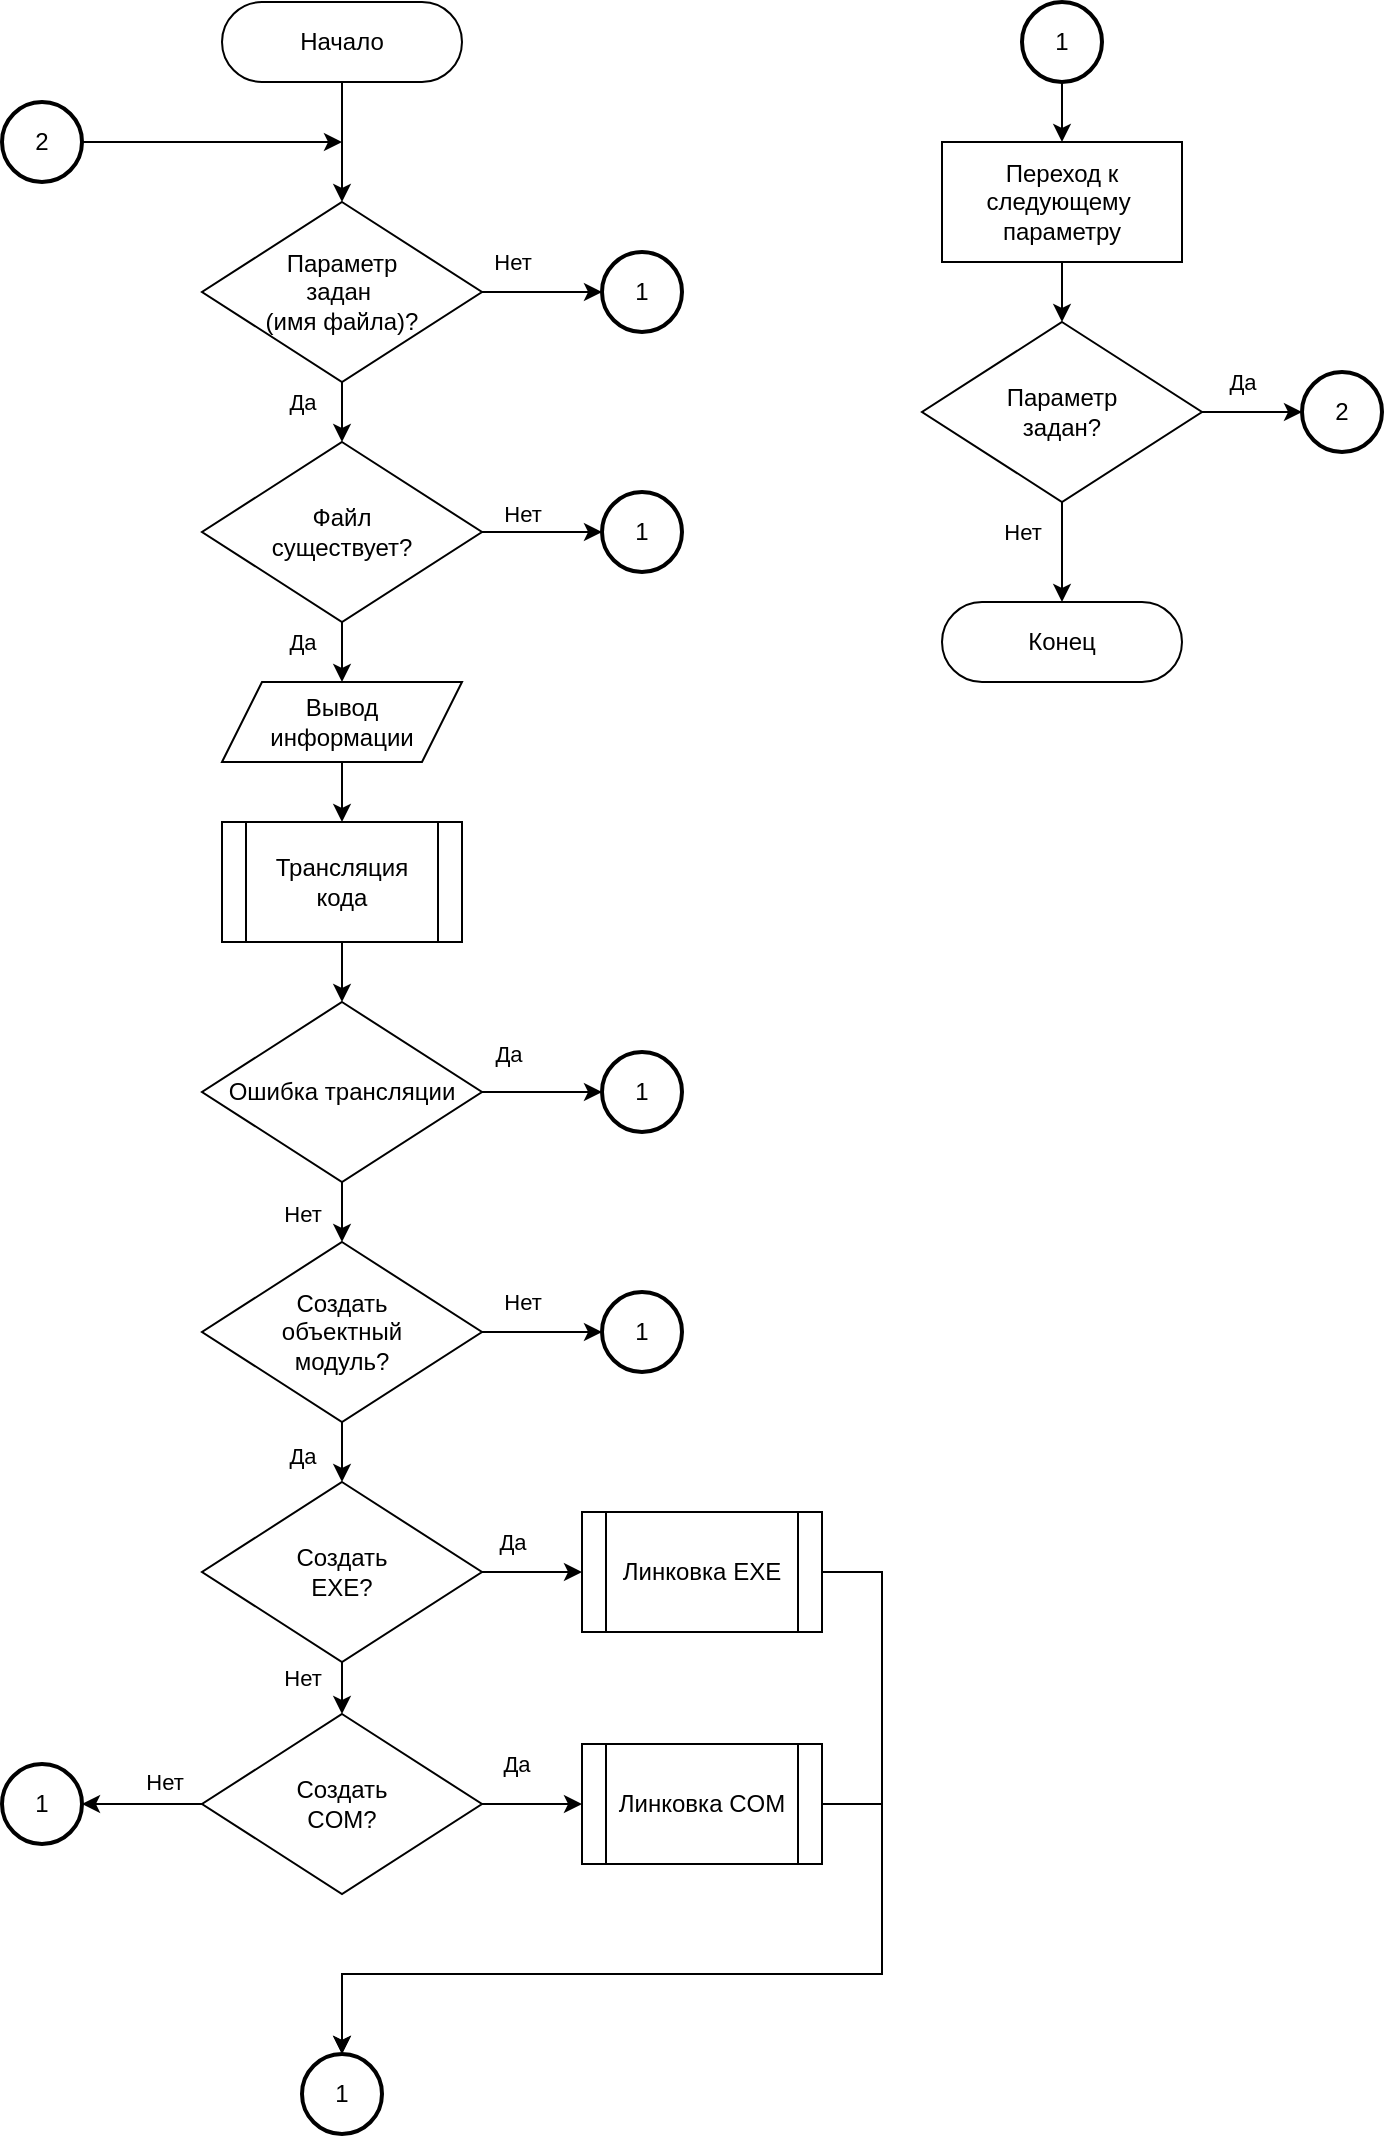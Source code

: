 <mxfile version="22.1.2" type="device" pages="2">
  <diagram id="8rJtg9jcF6wntet2b0xd" name="TASM">
    <mxGraphModel dx="1050" dy="1485" grid="1" gridSize="10" guides="1" tooltips="1" connect="1" arrows="1" fold="1" page="1" pageScale="1" pageWidth="827" pageHeight="1169" math="0" shadow="0">
      <root>
        <mxCell id="0" />
        <mxCell id="1" parent="0" />
        <mxCell id="Qp4Tob3cgkkWXG5QGDIz-7" style="edgeStyle=orthogonalEdgeStyle;rounded=0;orthogonalLoop=1;jettySize=auto;html=1;" edge="1" parent="1" source="W7Fnmj1mOM5q5K4sPCQR-1" target="W7Fnmj1mOM5q5K4sPCQR-2">
          <mxGeometry relative="1" as="geometry" />
        </mxCell>
        <mxCell id="W7Fnmj1mOM5q5K4sPCQR-1" value="Начало" style="rounded=1;whiteSpace=wrap;html=1;arcSize=50;strokeWidth=1;" parent="1" vertex="1">
          <mxGeometry x="160" y="40" width="120" height="40" as="geometry" />
        </mxCell>
        <mxCell id="Qp4Tob3cgkkWXG5QGDIz-8" style="edgeStyle=orthogonalEdgeStyle;rounded=0;orthogonalLoop=1;jettySize=auto;html=1;" edge="1" parent="1" source="W7Fnmj1mOM5q5K4sPCQR-2" target="W7Fnmj1mOM5q5K4sPCQR-3">
          <mxGeometry relative="1" as="geometry" />
        </mxCell>
        <mxCell id="Qp4Tob3cgkkWXG5QGDIz-39" value="Да" style="edgeLabel;html=1;align=center;verticalAlign=middle;resizable=0;points=[];" vertex="1" connectable="0" parent="Qp4Tob3cgkkWXG5QGDIz-8">
          <mxGeometry x="-0.68" y="1" relative="1" as="geometry">
            <mxPoint x="-21" y="2" as="offset" />
          </mxGeometry>
        </mxCell>
        <mxCell id="W7Fnmj1mOM5q5K4sPCQR-2" value="Параметр&lt;br&gt;задан&amp;nbsp;&lt;br&gt;(имя файла)?" style="strokeWidth=1;html=1;shape=mxgraph.flowchart.decision;whiteSpace=wrap;" parent="1" vertex="1">
          <mxGeometry x="150" y="140" width="140" height="90" as="geometry" />
        </mxCell>
        <mxCell id="Qp4Tob3cgkkWXG5QGDIz-9" style="edgeStyle=orthogonalEdgeStyle;rounded=0;orthogonalLoop=1;jettySize=auto;html=1;" edge="1" parent="1" source="W7Fnmj1mOM5q5K4sPCQR-3" target="W7Fnmj1mOM5q5K4sPCQR-4">
          <mxGeometry relative="1" as="geometry" />
        </mxCell>
        <mxCell id="Qp4Tob3cgkkWXG5QGDIz-40" value="Да" style="edgeLabel;html=1;align=center;verticalAlign=middle;resizable=0;points=[];" vertex="1" connectable="0" parent="Qp4Tob3cgkkWXG5QGDIz-9">
          <mxGeometry x="0.36" y="-1" relative="1" as="geometry">
            <mxPoint x="-19" y="-4" as="offset" />
          </mxGeometry>
        </mxCell>
        <mxCell id="W7Fnmj1mOM5q5K4sPCQR-3" value="Файл &lt;br&gt;существует?" style="strokeWidth=1;html=1;shape=mxgraph.flowchart.decision;whiteSpace=wrap;" parent="1" vertex="1">
          <mxGeometry x="150" y="260" width="140" height="90" as="geometry" />
        </mxCell>
        <mxCell id="Qp4Tob3cgkkWXG5QGDIz-10" style="edgeStyle=orthogonalEdgeStyle;rounded=0;orthogonalLoop=1;jettySize=auto;html=1;" edge="1" parent="1" source="W7Fnmj1mOM5q5K4sPCQR-4" target="W7Fnmj1mOM5q5K4sPCQR-6">
          <mxGeometry relative="1" as="geometry" />
        </mxCell>
        <mxCell id="W7Fnmj1mOM5q5K4sPCQR-4" value="Вывод&lt;br&gt;информации" style="shape=parallelogram;perimeter=parallelogramPerimeter;whiteSpace=wrap;html=1;fixedSize=1;" parent="1" vertex="1">
          <mxGeometry x="160" y="380" width="120" height="40" as="geometry" />
        </mxCell>
        <mxCell id="Qp4Tob3cgkkWXG5QGDIz-11" style="edgeStyle=orthogonalEdgeStyle;rounded=0;orthogonalLoop=1;jettySize=auto;html=1;" edge="1" parent="1" source="W7Fnmj1mOM5q5K4sPCQR-6" target="W7Fnmj1mOM5q5K4sPCQR-7">
          <mxGeometry relative="1" as="geometry" />
        </mxCell>
        <mxCell id="W7Fnmj1mOM5q5K4sPCQR-6" value="Трансляция кода" style="shape=process;whiteSpace=wrap;html=1;backgroundOutline=1;" parent="1" vertex="1">
          <mxGeometry x="160" y="450" width="120" height="60" as="geometry" />
        </mxCell>
        <mxCell id="Qp4Tob3cgkkWXG5QGDIz-12" style="edgeStyle=orthogonalEdgeStyle;rounded=0;orthogonalLoop=1;jettySize=auto;html=1;" edge="1" parent="1" source="W7Fnmj1mOM5q5K4sPCQR-7" target="W7Fnmj1mOM5q5K4sPCQR-8">
          <mxGeometry relative="1" as="geometry" />
        </mxCell>
        <mxCell id="Qp4Tob3cgkkWXG5QGDIz-41" value="Нет" style="edgeLabel;html=1;align=center;verticalAlign=middle;resizable=0;points=[];" vertex="1" connectable="0" parent="Qp4Tob3cgkkWXG5QGDIz-12">
          <mxGeometry x="0.418" y="-1" relative="1" as="geometry">
            <mxPoint x="-19" as="offset" />
          </mxGeometry>
        </mxCell>
        <mxCell id="W7Fnmj1mOM5q5K4sPCQR-7" value="Ошибка трансляции" style="strokeWidth=1;html=1;shape=mxgraph.flowchart.decision;whiteSpace=wrap;" parent="1" vertex="1">
          <mxGeometry x="150" y="540" width="140" height="90" as="geometry" />
        </mxCell>
        <mxCell id="Qp4Tob3cgkkWXG5QGDIz-13" style="edgeStyle=orthogonalEdgeStyle;rounded=0;orthogonalLoop=1;jettySize=auto;html=1;" edge="1" parent="1" source="W7Fnmj1mOM5q5K4sPCQR-8" target="Qp4Tob3cgkkWXG5QGDIz-1">
          <mxGeometry relative="1" as="geometry" />
        </mxCell>
        <mxCell id="Qp4Tob3cgkkWXG5QGDIz-42" value="Да" style="edgeLabel;html=1;align=center;verticalAlign=middle;resizable=0;points=[];" vertex="1" connectable="0" parent="Qp4Tob3cgkkWXG5QGDIz-13">
          <mxGeometry x="-0.422" y="-1" relative="1" as="geometry">
            <mxPoint x="-19" y="2" as="offset" />
          </mxGeometry>
        </mxCell>
        <mxCell id="W7Fnmj1mOM5q5K4sPCQR-8" value="Создать &lt;br&gt;объектный&lt;br&gt;модуль?" style="strokeWidth=1;html=1;shape=mxgraph.flowchart.decision;whiteSpace=wrap;" parent="1" vertex="1">
          <mxGeometry x="150" y="660" width="140" height="90" as="geometry" />
        </mxCell>
        <mxCell id="Qp4Tob3cgkkWXG5QGDIz-5" style="edgeStyle=orthogonalEdgeStyle;rounded=0;orthogonalLoop=1;jettySize=auto;html=1;" edge="1" parent="1" source="Qp4Tob3cgkkWXG5QGDIz-1" target="Qp4Tob3cgkkWXG5QGDIz-3">
          <mxGeometry relative="1" as="geometry" />
        </mxCell>
        <mxCell id="Qp4Tob3cgkkWXG5QGDIz-44" value="Да" style="edgeLabel;html=1;align=center;verticalAlign=middle;resizable=0;points=[];" vertex="1" connectable="0" parent="Qp4Tob3cgkkWXG5QGDIz-5">
          <mxGeometry x="-0.408" y="1" relative="1" as="geometry">
            <mxPoint y="-14" as="offset" />
          </mxGeometry>
        </mxCell>
        <mxCell id="Qp4Tob3cgkkWXG5QGDIz-14" style="edgeStyle=orthogonalEdgeStyle;rounded=0;orthogonalLoop=1;jettySize=auto;html=1;" edge="1" parent="1" source="Qp4Tob3cgkkWXG5QGDIz-1" target="Qp4Tob3cgkkWXG5QGDIz-2">
          <mxGeometry relative="1" as="geometry" />
        </mxCell>
        <mxCell id="Qp4Tob3cgkkWXG5QGDIz-46" value="Нет" style="edgeLabel;html=1;align=center;verticalAlign=middle;resizable=0;points=[];" vertex="1" connectable="0" parent="Qp4Tob3cgkkWXG5QGDIz-14">
          <mxGeometry x="0.333" y="-1" relative="1" as="geometry">
            <mxPoint x="-19" as="offset" />
          </mxGeometry>
        </mxCell>
        <mxCell id="Qp4Tob3cgkkWXG5QGDIz-1" value="Создать &lt;br&gt;EXE?" style="strokeWidth=1;html=1;shape=mxgraph.flowchart.decision;whiteSpace=wrap;" vertex="1" parent="1">
          <mxGeometry x="150" y="780" width="140" height="90" as="geometry" />
        </mxCell>
        <mxCell id="Qp4Tob3cgkkWXG5QGDIz-6" style="edgeStyle=orthogonalEdgeStyle;rounded=0;orthogonalLoop=1;jettySize=auto;html=1;" edge="1" parent="1" source="Qp4Tob3cgkkWXG5QGDIz-2" target="Qp4Tob3cgkkWXG5QGDIz-4">
          <mxGeometry relative="1" as="geometry" />
        </mxCell>
        <mxCell id="Qp4Tob3cgkkWXG5QGDIz-45" value="Да" style="edgeLabel;html=1;align=center;verticalAlign=middle;resizable=0;points=[];" vertex="1" connectable="0" parent="Qp4Tob3cgkkWXG5QGDIz-6">
          <mxGeometry x="-0.328" y="2" relative="1" as="geometry">
            <mxPoint y="-18" as="offset" />
          </mxGeometry>
        </mxCell>
        <mxCell id="Qp4Tob3cgkkWXG5QGDIz-34" style="edgeStyle=orthogonalEdgeStyle;rounded=0;orthogonalLoop=1;jettySize=auto;html=1;" edge="1" parent="1" source="Qp4Tob3cgkkWXG5QGDIz-2" target="Qp4Tob3cgkkWXG5QGDIz-33">
          <mxGeometry relative="1" as="geometry" />
        </mxCell>
        <mxCell id="Qp4Tob3cgkkWXG5QGDIz-47" value="Нет" style="edgeLabel;html=1;align=center;verticalAlign=middle;resizable=0;points=[];" vertex="1" connectable="0" parent="Qp4Tob3cgkkWXG5QGDIz-34">
          <mxGeometry x="-0.36" y="-1" relative="1" as="geometry">
            <mxPoint y="-10" as="offset" />
          </mxGeometry>
        </mxCell>
        <mxCell id="Qp4Tob3cgkkWXG5QGDIz-2" value="Создать &lt;br&gt;COM?" style="strokeWidth=1;html=1;shape=mxgraph.flowchart.decision;whiteSpace=wrap;" vertex="1" parent="1">
          <mxGeometry x="150" y="896" width="140" height="90" as="geometry" />
        </mxCell>
        <mxCell id="Qp4Tob3cgkkWXG5QGDIz-3" value="Линковка EXE" style="shape=process;whiteSpace=wrap;html=1;backgroundOutline=1;" vertex="1" parent="1">
          <mxGeometry x="340" y="795" width="120" height="60" as="geometry" />
        </mxCell>
        <mxCell id="Qp4Tob3cgkkWXG5QGDIz-17" style="edgeStyle=orthogonalEdgeStyle;rounded=0;orthogonalLoop=1;jettySize=auto;html=1;exitX=1;exitY=0.5;exitDx=0;exitDy=0;" edge="1" parent="1" source="Qp4Tob3cgkkWXG5QGDIz-4" target="Qp4Tob3cgkkWXG5QGDIz-15">
          <mxGeometry relative="1" as="geometry">
            <Array as="points">
              <mxPoint x="490" y="941" />
              <mxPoint x="490" y="1026" />
              <mxPoint x="220" y="1026" />
            </Array>
          </mxGeometry>
        </mxCell>
        <mxCell id="Qp4Tob3cgkkWXG5QGDIz-4" value="Линковка COM" style="shape=process;whiteSpace=wrap;html=1;backgroundOutline=1;" vertex="1" parent="1">
          <mxGeometry x="340" y="911" width="120" height="60" as="geometry" />
        </mxCell>
        <mxCell id="Qp4Tob3cgkkWXG5QGDIz-15" value="1" style="strokeWidth=2;html=1;shape=mxgraph.flowchart.start_2;whiteSpace=wrap;" vertex="1" parent="1">
          <mxGeometry x="200" y="1066" width="40" height="40" as="geometry" />
        </mxCell>
        <mxCell id="Qp4Tob3cgkkWXG5QGDIz-16" style="edgeStyle=orthogonalEdgeStyle;rounded=0;orthogonalLoop=1;jettySize=auto;html=1;entryX=0.5;entryY=0;entryDx=0;entryDy=0;entryPerimeter=0;exitX=1;exitY=0.5;exitDx=0;exitDy=0;" edge="1" parent="1" source="Qp4Tob3cgkkWXG5QGDIz-3" target="Qp4Tob3cgkkWXG5QGDIz-15">
          <mxGeometry relative="1" as="geometry">
            <Array as="points">
              <mxPoint x="490" y="825" />
              <mxPoint x="490" y="1026" />
              <mxPoint x="220" y="1026" />
            </Array>
          </mxGeometry>
        </mxCell>
        <mxCell id="Qp4Tob3cgkkWXG5QGDIz-22" style="edgeStyle=orthogonalEdgeStyle;rounded=0;orthogonalLoop=1;jettySize=auto;html=1;" edge="1" parent="1" source="Qp4Tob3cgkkWXG5QGDIz-18" target="Qp4Tob3cgkkWXG5QGDIz-19">
          <mxGeometry relative="1" as="geometry" />
        </mxCell>
        <mxCell id="Qp4Tob3cgkkWXG5QGDIz-18" value="1" style="strokeWidth=2;html=1;shape=mxgraph.flowchart.start_2;whiteSpace=wrap;" vertex="1" parent="1">
          <mxGeometry x="560" y="40" width="40" height="40" as="geometry" />
        </mxCell>
        <mxCell id="Qp4Tob3cgkkWXG5QGDIz-23" style="edgeStyle=orthogonalEdgeStyle;rounded=0;orthogonalLoop=1;jettySize=auto;html=1;" edge="1" parent="1" source="Qp4Tob3cgkkWXG5QGDIz-19" target="Qp4Tob3cgkkWXG5QGDIz-20">
          <mxGeometry relative="1" as="geometry" />
        </mxCell>
        <mxCell id="Qp4Tob3cgkkWXG5QGDIz-19" value="Переход к следующему&amp;nbsp;&lt;br&gt;параметру" style="rounded=0;whiteSpace=wrap;html=1;" vertex="1" parent="1">
          <mxGeometry x="520" y="110" width="120" height="60" as="geometry" />
        </mxCell>
        <mxCell id="Qp4Tob3cgkkWXG5QGDIz-24" style="edgeStyle=orthogonalEdgeStyle;rounded=0;orthogonalLoop=1;jettySize=auto;html=1;" edge="1" parent="1" source="Qp4Tob3cgkkWXG5QGDIz-20" target="Qp4Tob3cgkkWXG5QGDIz-21">
          <mxGeometry relative="1" as="geometry" />
        </mxCell>
        <mxCell id="Qp4Tob3cgkkWXG5QGDIz-53" value="Нет" style="edgeLabel;html=1;align=center;verticalAlign=middle;resizable=0;points=[];" vertex="1" connectable="0" parent="Qp4Tob3cgkkWXG5QGDIz-24">
          <mxGeometry x="-0.44" relative="1" as="geometry">
            <mxPoint x="-20" y="1" as="offset" />
          </mxGeometry>
        </mxCell>
        <mxCell id="Qp4Tob3cgkkWXG5QGDIz-28" style="edgeStyle=orthogonalEdgeStyle;rounded=0;orthogonalLoop=1;jettySize=auto;html=1;" edge="1" parent="1" source="Qp4Tob3cgkkWXG5QGDIz-20" target="Qp4Tob3cgkkWXG5QGDIz-27">
          <mxGeometry relative="1" as="geometry" />
        </mxCell>
        <mxCell id="Qp4Tob3cgkkWXG5QGDIz-52" value="Да" style="edgeLabel;html=1;align=center;verticalAlign=middle;resizable=0;points=[];" vertex="1" connectable="0" parent="Qp4Tob3cgkkWXG5QGDIz-28">
          <mxGeometry x="-0.208" y="1" relative="1" as="geometry">
            <mxPoint y="-14" as="offset" />
          </mxGeometry>
        </mxCell>
        <mxCell id="Qp4Tob3cgkkWXG5QGDIz-20" value="Параметр&lt;br&gt;задан?" style="strokeWidth=1;html=1;shape=mxgraph.flowchart.decision;whiteSpace=wrap;" vertex="1" parent="1">
          <mxGeometry x="510" y="200" width="140" height="90" as="geometry" />
        </mxCell>
        <mxCell id="Qp4Tob3cgkkWXG5QGDIz-21" value="Конец" style="rounded=1;whiteSpace=wrap;html=1;arcSize=50;strokeWidth=1;" vertex="1" parent="1">
          <mxGeometry x="520" y="340" width="120" height="40" as="geometry" />
        </mxCell>
        <mxCell id="Qp4Tob3cgkkWXG5QGDIz-26" style="edgeStyle=orthogonalEdgeStyle;rounded=0;orthogonalLoop=1;jettySize=auto;html=1;" edge="1" parent="1" source="Qp4Tob3cgkkWXG5QGDIz-25">
          <mxGeometry relative="1" as="geometry">
            <mxPoint x="220" y="110" as="targetPoint" />
          </mxGeometry>
        </mxCell>
        <mxCell id="Qp4Tob3cgkkWXG5QGDIz-25" value="2" style="strokeWidth=2;html=1;shape=mxgraph.flowchart.start_2;whiteSpace=wrap;" vertex="1" parent="1">
          <mxGeometry x="50" y="90" width="40" height="40" as="geometry" />
        </mxCell>
        <mxCell id="Qp4Tob3cgkkWXG5QGDIz-27" value="2" style="strokeWidth=2;html=1;shape=mxgraph.flowchart.start_2;whiteSpace=wrap;" vertex="1" parent="1">
          <mxGeometry x="700" y="225" width="40" height="40" as="geometry" />
        </mxCell>
        <mxCell id="Qp4Tob3cgkkWXG5QGDIz-29" value="1" style="strokeWidth=2;html=1;shape=mxgraph.flowchart.start_2;whiteSpace=wrap;" vertex="1" parent="1">
          <mxGeometry x="350" y="165" width="40" height="40" as="geometry" />
        </mxCell>
        <mxCell id="Qp4Tob3cgkkWXG5QGDIz-30" value="1" style="strokeWidth=2;html=1;shape=mxgraph.flowchart.start_2;whiteSpace=wrap;" vertex="1" parent="1">
          <mxGeometry x="350" y="285" width="40" height="40" as="geometry" />
        </mxCell>
        <mxCell id="Qp4Tob3cgkkWXG5QGDIz-31" value="1" style="strokeWidth=2;html=1;shape=mxgraph.flowchart.start_2;whiteSpace=wrap;" vertex="1" parent="1">
          <mxGeometry x="350" y="565" width="40" height="40" as="geometry" />
        </mxCell>
        <mxCell id="Qp4Tob3cgkkWXG5QGDIz-32" value="1" style="strokeWidth=2;html=1;shape=mxgraph.flowchart.start_2;whiteSpace=wrap;" vertex="1" parent="1">
          <mxGeometry x="350" y="685" width="40" height="40" as="geometry" />
        </mxCell>
        <mxCell id="Qp4Tob3cgkkWXG5QGDIz-33" value="1" style="strokeWidth=2;html=1;shape=mxgraph.flowchart.start_2;whiteSpace=wrap;" vertex="1" parent="1">
          <mxGeometry x="50" y="921" width="40" height="40" as="geometry" />
        </mxCell>
        <mxCell id="Qp4Tob3cgkkWXG5QGDIz-35" style="edgeStyle=orthogonalEdgeStyle;rounded=0;orthogonalLoop=1;jettySize=auto;html=1;entryX=0;entryY=0.5;entryDx=0;entryDy=0;entryPerimeter=0;" edge="1" parent="1" source="W7Fnmj1mOM5q5K4sPCQR-2" target="Qp4Tob3cgkkWXG5QGDIz-29">
          <mxGeometry relative="1" as="geometry" />
        </mxCell>
        <mxCell id="Qp4Tob3cgkkWXG5QGDIz-48" value="Нет" style="edgeLabel;html=1;align=center;verticalAlign=middle;resizable=0;points=[];" vertex="1" connectable="0" parent="Qp4Tob3cgkkWXG5QGDIz-35">
          <mxGeometry x="-0.507" y="-1" relative="1" as="geometry">
            <mxPoint y="-16" as="offset" />
          </mxGeometry>
        </mxCell>
        <mxCell id="Qp4Tob3cgkkWXG5QGDIz-36" style="edgeStyle=orthogonalEdgeStyle;rounded=0;orthogonalLoop=1;jettySize=auto;html=1;entryX=0;entryY=0.5;entryDx=0;entryDy=0;entryPerimeter=0;" edge="1" parent="1" source="W7Fnmj1mOM5q5K4sPCQR-3" target="Qp4Tob3cgkkWXG5QGDIz-30">
          <mxGeometry relative="1" as="geometry" />
        </mxCell>
        <mxCell id="Qp4Tob3cgkkWXG5QGDIz-37" style="edgeStyle=orthogonalEdgeStyle;rounded=0;orthogonalLoop=1;jettySize=auto;html=1;entryX=0;entryY=0.5;entryDx=0;entryDy=0;entryPerimeter=0;" edge="1" parent="1" source="W7Fnmj1mOM5q5K4sPCQR-7" target="Qp4Tob3cgkkWXG5QGDIz-31">
          <mxGeometry relative="1" as="geometry" />
        </mxCell>
        <mxCell id="Qp4Tob3cgkkWXG5QGDIz-38" style="edgeStyle=orthogonalEdgeStyle;rounded=0;orthogonalLoop=1;jettySize=auto;html=1;entryX=0;entryY=0.5;entryDx=0;entryDy=0;entryPerimeter=0;" edge="1" parent="1" source="W7Fnmj1mOM5q5K4sPCQR-8" target="Qp4Tob3cgkkWXG5QGDIz-32">
          <mxGeometry relative="1" as="geometry" />
        </mxCell>
        <mxCell id="Qp4Tob3cgkkWXG5QGDIz-49" value="Нет" style="edgeLabel;html=1;align=center;verticalAlign=middle;resizable=0;points=[];" vertex="1" connectable="0" parent="1">
          <mxGeometry x="320" y="180" as="geometry">
            <mxPoint x="-10" y="116" as="offset" />
          </mxGeometry>
        </mxCell>
        <mxCell id="Qp4Tob3cgkkWXG5QGDIz-50" value="Да" style="edgeLabel;html=1;align=center;verticalAlign=middle;resizable=0;points=[];" vertex="1" connectable="0" parent="1">
          <mxGeometry x="330" y="190" as="geometry">
            <mxPoint x="-27" y="376" as="offset" />
          </mxGeometry>
        </mxCell>
        <mxCell id="Qp4Tob3cgkkWXG5QGDIz-51" value="Нет" style="edgeLabel;html=1;align=center;verticalAlign=middle;resizable=0;points=[];" vertex="1" connectable="0" parent="1">
          <mxGeometry x="315" y="180" as="geometry">
            <mxPoint x="-5" y="510" as="offset" />
          </mxGeometry>
        </mxCell>
      </root>
    </mxGraphModel>
  </diagram>
  <diagram name="MASM" id="DVwN_m95r_h_x6uv_FnU">
    <mxGraphModel dx="1050" dy="1485" grid="1" gridSize="10" guides="1" tooltips="1" connect="1" arrows="1" fold="1" page="1" pageScale="1" pageWidth="827" pageHeight="1169" math="0" shadow="0">
      <root>
        <mxCell id="JMOOJbtr0ch86p7zoH5E-0" />
        <mxCell id="JMOOJbtr0ch86p7zoH5E-1" parent="JMOOJbtr0ch86p7zoH5E-0" />
        <mxCell id="JMOOJbtr0ch86p7zoH5E-2" style="edgeStyle=orthogonalEdgeStyle;rounded=0;orthogonalLoop=1;jettySize=auto;html=1;" edge="1" parent="JMOOJbtr0ch86p7zoH5E-1" source="JMOOJbtr0ch86p7zoH5E-3" target="JMOOJbtr0ch86p7zoH5E-6">
          <mxGeometry relative="1" as="geometry" />
        </mxCell>
        <mxCell id="JMOOJbtr0ch86p7zoH5E-3" value="Начало" style="rounded=1;whiteSpace=wrap;html=1;arcSize=50;strokeWidth=1;" vertex="1" parent="JMOOJbtr0ch86p7zoH5E-1">
          <mxGeometry x="160" y="40" width="120" height="40" as="geometry" />
        </mxCell>
        <mxCell id="JMOOJbtr0ch86p7zoH5E-4" style="edgeStyle=orthogonalEdgeStyle;rounded=0;orthogonalLoop=1;jettySize=auto;html=1;" edge="1" parent="JMOOJbtr0ch86p7zoH5E-1" source="JMOOJbtr0ch86p7zoH5E-6" target="JMOOJbtr0ch86p7zoH5E-9">
          <mxGeometry relative="1" as="geometry" />
        </mxCell>
        <mxCell id="JMOOJbtr0ch86p7zoH5E-5" value="Да" style="edgeLabel;html=1;align=center;verticalAlign=middle;resizable=0;points=[];" vertex="1" connectable="0" parent="JMOOJbtr0ch86p7zoH5E-4">
          <mxGeometry x="-0.68" y="1" relative="1" as="geometry">
            <mxPoint x="-21" y="2" as="offset" />
          </mxGeometry>
        </mxCell>
        <mxCell id="JMOOJbtr0ch86p7zoH5E-6" value="Параметр&lt;br&gt;задан&amp;nbsp;&lt;br&gt;(имя файла)?" style="strokeWidth=1;html=1;shape=mxgraph.flowchart.decision;whiteSpace=wrap;" vertex="1" parent="JMOOJbtr0ch86p7zoH5E-1">
          <mxGeometry x="150" y="140" width="140" height="90" as="geometry" />
        </mxCell>
        <mxCell id="JMOOJbtr0ch86p7zoH5E-7" style="edgeStyle=orthogonalEdgeStyle;rounded=0;orthogonalLoop=1;jettySize=auto;html=1;" edge="1" parent="JMOOJbtr0ch86p7zoH5E-1" source="JMOOJbtr0ch86p7zoH5E-9" target="JMOOJbtr0ch86p7zoH5E-11">
          <mxGeometry relative="1" as="geometry" />
        </mxCell>
        <mxCell id="JMOOJbtr0ch86p7zoH5E-8" value="Да" style="edgeLabel;html=1;align=center;verticalAlign=middle;resizable=0;points=[];" vertex="1" connectable="0" parent="JMOOJbtr0ch86p7zoH5E-7">
          <mxGeometry x="0.36" y="-1" relative="1" as="geometry">
            <mxPoint x="-19" y="-4" as="offset" />
          </mxGeometry>
        </mxCell>
        <mxCell id="JMOOJbtr0ch86p7zoH5E-9" value="Файл &lt;br&gt;существует?" style="strokeWidth=1;html=1;shape=mxgraph.flowchart.decision;whiteSpace=wrap;" vertex="1" parent="JMOOJbtr0ch86p7zoH5E-1">
          <mxGeometry x="150" y="260" width="140" height="90" as="geometry" />
        </mxCell>
        <mxCell id="JMOOJbtr0ch86p7zoH5E-10" style="edgeStyle=orthogonalEdgeStyle;rounded=0;orthogonalLoop=1;jettySize=auto;html=1;" edge="1" parent="JMOOJbtr0ch86p7zoH5E-1" source="JMOOJbtr0ch86p7zoH5E-11" target="JMOOJbtr0ch86p7zoH5E-13">
          <mxGeometry relative="1" as="geometry" />
        </mxCell>
        <mxCell id="JMOOJbtr0ch86p7zoH5E-11" value="Вывод&lt;br&gt;информации" style="shape=parallelogram;perimeter=parallelogramPerimeter;whiteSpace=wrap;html=1;fixedSize=1;" vertex="1" parent="JMOOJbtr0ch86p7zoH5E-1">
          <mxGeometry x="160" y="380" width="120" height="40" as="geometry" />
        </mxCell>
        <mxCell id="JMOOJbtr0ch86p7zoH5E-12" style="edgeStyle=orthogonalEdgeStyle;rounded=0;orthogonalLoop=1;jettySize=auto;html=1;" edge="1" parent="JMOOJbtr0ch86p7zoH5E-1" source="JMOOJbtr0ch86p7zoH5E-13" target="JMOOJbtr0ch86p7zoH5E-16">
          <mxGeometry relative="1" as="geometry" />
        </mxCell>
        <mxCell id="JMOOJbtr0ch86p7zoH5E-13" value="Трансляция кода" style="shape=process;whiteSpace=wrap;html=1;backgroundOutline=1;" vertex="1" parent="JMOOJbtr0ch86p7zoH5E-1">
          <mxGeometry x="160" y="450" width="120" height="60" as="geometry" />
        </mxCell>
        <mxCell id="JMOOJbtr0ch86p7zoH5E-14" style="edgeStyle=orthogonalEdgeStyle;rounded=0;orthogonalLoop=1;jettySize=auto;html=1;" edge="1" parent="JMOOJbtr0ch86p7zoH5E-1" source="JMOOJbtr0ch86p7zoH5E-16" target="JMOOJbtr0ch86p7zoH5E-19">
          <mxGeometry relative="1" as="geometry" />
        </mxCell>
        <mxCell id="JMOOJbtr0ch86p7zoH5E-15" value="Нет" style="edgeLabel;html=1;align=center;verticalAlign=middle;resizable=0;points=[];" vertex="1" connectable="0" parent="JMOOJbtr0ch86p7zoH5E-14">
          <mxGeometry x="0.418" y="-1" relative="1" as="geometry">
            <mxPoint x="-19" as="offset" />
          </mxGeometry>
        </mxCell>
        <mxCell id="JMOOJbtr0ch86p7zoH5E-16" value="Ошибка трансляции" style="strokeWidth=1;html=1;shape=mxgraph.flowchart.decision;whiteSpace=wrap;" vertex="1" parent="JMOOJbtr0ch86p7zoH5E-1">
          <mxGeometry x="150" y="540" width="140" height="90" as="geometry" />
        </mxCell>
        <mxCell id="JMOOJbtr0ch86p7zoH5E-17" style="edgeStyle=orthogonalEdgeStyle;rounded=0;orthogonalLoop=1;jettySize=auto;html=1;" edge="1" parent="JMOOJbtr0ch86p7zoH5E-1" source="JMOOJbtr0ch86p7zoH5E-19" target="JMOOJbtr0ch86p7zoH5E-24">
          <mxGeometry relative="1" as="geometry" />
        </mxCell>
        <mxCell id="JMOOJbtr0ch86p7zoH5E-18" value="Да" style="edgeLabel;html=1;align=center;verticalAlign=middle;resizable=0;points=[];" vertex="1" connectable="0" parent="JMOOJbtr0ch86p7zoH5E-17">
          <mxGeometry x="-0.422" y="-1" relative="1" as="geometry">
            <mxPoint x="-19" y="2" as="offset" />
          </mxGeometry>
        </mxCell>
        <mxCell id="JMOOJbtr0ch86p7zoH5E-19" value="Создать &lt;br&gt;объектный&lt;br&gt;модуль?" style="strokeWidth=1;html=1;shape=mxgraph.flowchart.decision;whiteSpace=wrap;" vertex="1" parent="JMOOJbtr0ch86p7zoH5E-1">
          <mxGeometry x="150" y="660" width="140" height="90" as="geometry" />
        </mxCell>
        <mxCell id="oPpBNM1hlIUtKuebqFxj-0" style="edgeStyle=orthogonalEdgeStyle;rounded=0;orthogonalLoop=1;jettySize=auto;html=1;" edge="1" parent="JMOOJbtr0ch86p7zoH5E-1" source="JMOOJbtr0ch86p7zoH5E-24" target="JMOOJbtr0ch86p7zoH5E-30">
          <mxGeometry relative="1" as="geometry" />
        </mxCell>
        <mxCell id="oPpBNM1hlIUtKuebqFxj-1" value="Да" style="edgeLabel;html=1;align=center;verticalAlign=middle;resizable=0;points=[];" vertex="1" connectable="0" parent="oPpBNM1hlIUtKuebqFxj-0">
          <mxGeometry x="0.32" y="-1" relative="1" as="geometry">
            <mxPoint x="-19" y="-3" as="offset" />
          </mxGeometry>
        </mxCell>
        <mxCell id="oPpBNM1hlIUtKuebqFxj-2" style="edgeStyle=orthogonalEdgeStyle;rounded=0;orthogonalLoop=1;jettySize=auto;html=1;exitX=1;exitY=0.5;exitDx=0;exitDy=0;exitPerimeter=0;" edge="1" parent="JMOOJbtr0ch86p7zoH5E-1" source="JMOOJbtr0ch86p7zoH5E-24">
          <mxGeometry relative="1" as="geometry">
            <mxPoint x="220" y="990" as="targetPoint" />
            <Array as="points">
              <mxPoint x="340" y="825" />
              <mxPoint x="340" y="990" />
            </Array>
          </mxGeometry>
        </mxCell>
        <mxCell id="oPpBNM1hlIUtKuebqFxj-3" value="Нет" style="edgeLabel;html=1;align=center;verticalAlign=middle;resizable=0;points=[];" vertex="1" connectable="0" parent="oPpBNM1hlIUtKuebqFxj-2">
          <mxGeometry x="-0.876" y="1" relative="1" as="geometry">
            <mxPoint y="-14" as="offset" />
          </mxGeometry>
        </mxCell>
        <mxCell id="JMOOJbtr0ch86p7zoH5E-24" value="Создать &lt;br&gt;EXE?" style="strokeWidth=1;html=1;shape=mxgraph.flowchart.decision;whiteSpace=wrap;" vertex="1" parent="JMOOJbtr0ch86p7zoH5E-1">
          <mxGeometry x="150" y="780" width="140" height="90" as="geometry" />
        </mxCell>
        <mxCell id="JMOOJbtr0ch86p7zoH5E-30" value="Линковка EXE" style="shape=process;whiteSpace=wrap;html=1;backgroundOutline=1;" vertex="1" parent="JMOOJbtr0ch86p7zoH5E-1">
          <mxGeometry x="160" y="900" width="120" height="60" as="geometry" />
        </mxCell>
        <mxCell id="JMOOJbtr0ch86p7zoH5E-33" value="1" style="strokeWidth=2;html=1;shape=mxgraph.flowchart.start_2;whiteSpace=wrap;" vertex="1" parent="JMOOJbtr0ch86p7zoH5E-1">
          <mxGeometry x="200" y="1020" width="40" height="40" as="geometry" />
        </mxCell>
        <mxCell id="JMOOJbtr0ch86p7zoH5E-34" style="edgeStyle=orthogonalEdgeStyle;rounded=0;orthogonalLoop=1;jettySize=auto;html=1;entryX=0.5;entryY=0;entryDx=0;entryDy=0;entryPerimeter=0;exitX=0.5;exitY=1;exitDx=0;exitDy=0;" edge="1" parent="JMOOJbtr0ch86p7zoH5E-1" source="JMOOJbtr0ch86p7zoH5E-30" target="JMOOJbtr0ch86p7zoH5E-33">
          <mxGeometry relative="1" as="geometry">
            <Array as="points">
              <mxPoint x="220" y="1020" />
              <mxPoint x="220" y="1020" />
            </Array>
          </mxGeometry>
        </mxCell>
        <mxCell id="JMOOJbtr0ch86p7zoH5E-35" style="edgeStyle=orthogonalEdgeStyle;rounded=0;orthogonalLoop=1;jettySize=auto;html=1;" edge="1" parent="JMOOJbtr0ch86p7zoH5E-1" source="JMOOJbtr0ch86p7zoH5E-36" target="JMOOJbtr0ch86p7zoH5E-38">
          <mxGeometry relative="1" as="geometry" />
        </mxCell>
        <mxCell id="JMOOJbtr0ch86p7zoH5E-36" value="1" style="strokeWidth=2;html=1;shape=mxgraph.flowchart.start_2;whiteSpace=wrap;" vertex="1" parent="JMOOJbtr0ch86p7zoH5E-1">
          <mxGeometry x="560" y="40" width="40" height="40" as="geometry" />
        </mxCell>
        <mxCell id="JMOOJbtr0ch86p7zoH5E-37" style="edgeStyle=orthogonalEdgeStyle;rounded=0;orthogonalLoop=1;jettySize=auto;html=1;" edge="1" parent="JMOOJbtr0ch86p7zoH5E-1" source="JMOOJbtr0ch86p7zoH5E-38" target="JMOOJbtr0ch86p7zoH5E-43">
          <mxGeometry relative="1" as="geometry" />
        </mxCell>
        <mxCell id="JMOOJbtr0ch86p7zoH5E-38" value="Переход к следующему&amp;nbsp;&lt;br&gt;параметру" style="rounded=0;whiteSpace=wrap;html=1;" vertex="1" parent="JMOOJbtr0ch86p7zoH5E-1">
          <mxGeometry x="520" y="110" width="120" height="60" as="geometry" />
        </mxCell>
        <mxCell id="JMOOJbtr0ch86p7zoH5E-39" style="edgeStyle=orthogonalEdgeStyle;rounded=0;orthogonalLoop=1;jettySize=auto;html=1;" edge="1" parent="JMOOJbtr0ch86p7zoH5E-1" source="JMOOJbtr0ch86p7zoH5E-43" target="JMOOJbtr0ch86p7zoH5E-44">
          <mxGeometry relative="1" as="geometry" />
        </mxCell>
        <mxCell id="JMOOJbtr0ch86p7zoH5E-40" value="Нет" style="edgeLabel;html=1;align=center;verticalAlign=middle;resizable=0;points=[];" vertex="1" connectable="0" parent="JMOOJbtr0ch86p7zoH5E-39">
          <mxGeometry x="-0.44" relative="1" as="geometry">
            <mxPoint x="-20" y="1" as="offset" />
          </mxGeometry>
        </mxCell>
        <mxCell id="JMOOJbtr0ch86p7zoH5E-41" style="edgeStyle=orthogonalEdgeStyle;rounded=0;orthogonalLoop=1;jettySize=auto;html=1;" edge="1" parent="JMOOJbtr0ch86p7zoH5E-1" source="JMOOJbtr0ch86p7zoH5E-43" target="JMOOJbtr0ch86p7zoH5E-47">
          <mxGeometry relative="1" as="geometry" />
        </mxCell>
        <mxCell id="JMOOJbtr0ch86p7zoH5E-42" value="Да" style="edgeLabel;html=1;align=center;verticalAlign=middle;resizable=0;points=[];" vertex="1" connectable="0" parent="JMOOJbtr0ch86p7zoH5E-41">
          <mxGeometry x="-0.208" y="1" relative="1" as="geometry">
            <mxPoint y="-14" as="offset" />
          </mxGeometry>
        </mxCell>
        <mxCell id="JMOOJbtr0ch86p7zoH5E-43" value="Параметр&lt;br&gt;задан?" style="strokeWidth=1;html=1;shape=mxgraph.flowchart.decision;whiteSpace=wrap;" vertex="1" parent="JMOOJbtr0ch86p7zoH5E-1">
          <mxGeometry x="510" y="200" width="140" height="90" as="geometry" />
        </mxCell>
        <mxCell id="JMOOJbtr0ch86p7zoH5E-44" value="Конец" style="rounded=1;whiteSpace=wrap;html=1;arcSize=50;strokeWidth=1;" vertex="1" parent="JMOOJbtr0ch86p7zoH5E-1">
          <mxGeometry x="520" y="340" width="120" height="40" as="geometry" />
        </mxCell>
        <mxCell id="JMOOJbtr0ch86p7zoH5E-45" style="edgeStyle=orthogonalEdgeStyle;rounded=0;orthogonalLoop=1;jettySize=auto;html=1;" edge="1" parent="JMOOJbtr0ch86p7zoH5E-1" source="JMOOJbtr0ch86p7zoH5E-46">
          <mxGeometry relative="1" as="geometry">
            <mxPoint x="220" y="110" as="targetPoint" />
          </mxGeometry>
        </mxCell>
        <mxCell id="JMOOJbtr0ch86p7zoH5E-46" value="2" style="strokeWidth=2;html=1;shape=mxgraph.flowchart.start_2;whiteSpace=wrap;" vertex="1" parent="JMOOJbtr0ch86p7zoH5E-1">
          <mxGeometry x="50" y="90" width="40" height="40" as="geometry" />
        </mxCell>
        <mxCell id="JMOOJbtr0ch86p7zoH5E-47" value="2" style="strokeWidth=2;html=1;shape=mxgraph.flowchart.start_2;whiteSpace=wrap;" vertex="1" parent="JMOOJbtr0ch86p7zoH5E-1">
          <mxGeometry x="700" y="225" width="40" height="40" as="geometry" />
        </mxCell>
        <mxCell id="JMOOJbtr0ch86p7zoH5E-48" value="1" style="strokeWidth=2;html=1;shape=mxgraph.flowchart.start_2;whiteSpace=wrap;" vertex="1" parent="JMOOJbtr0ch86p7zoH5E-1">
          <mxGeometry x="350" y="165" width="40" height="40" as="geometry" />
        </mxCell>
        <mxCell id="JMOOJbtr0ch86p7zoH5E-49" value="1" style="strokeWidth=2;html=1;shape=mxgraph.flowchart.start_2;whiteSpace=wrap;" vertex="1" parent="JMOOJbtr0ch86p7zoH5E-1">
          <mxGeometry x="350" y="285" width="40" height="40" as="geometry" />
        </mxCell>
        <mxCell id="JMOOJbtr0ch86p7zoH5E-50" value="1" style="strokeWidth=2;html=1;shape=mxgraph.flowchart.start_2;whiteSpace=wrap;" vertex="1" parent="JMOOJbtr0ch86p7zoH5E-1">
          <mxGeometry x="350" y="565" width="40" height="40" as="geometry" />
        </mxCell>
        <mxCell id="JMOOJbtr0ch86p7zoH5E-51" value="1" style="strokeWidth=2;html=1;shape=mxgraph.flowchart.start_2;whiteSpace=wrap;" vertex="1" parent="JMOOJbtr0ch86p7zoH5E-1">
          <mxGeometry x="350" y="685" width="40" height="40" as="geometry" />
        </mxCell>
        <mxCell id="JMOOJbtr0ch86p7zoH5E-53" style="edgeStyle=orthogonalEdgeStyle;rounded=0;orthogonalLoop=1;jettySize=auto;html=1;entryX=0;entryY=0.5;entryDx=0;entryDy=0;entryPerimeter=0;" edge="1" parent="JMOOJbtr0ch86p7zoH5E-1" source="JMOOJbtr0ch86p7zoH5E-6" target="JMOOJbtr0ch86p7zoH5E-48">
          <mxGeometry relative="1" as="geometry" />
        </mxCell>
        <mxCell id="JMOOJbtr0ch86p7zoH5E-54" value="Нет" style="edgeLabel;html=1;align=center;verticalAlign=middle;resizable=0;points=[];" vertex="1" connectable="0" parent="JMOOJbtr0ch86p7zoH5E-53">
          <mxGeometry x="-0.507" y="-1" relative="1" as="geometry">
            <mxPoint y="-16" as="offset" />
          </mxGeometry>
        </mxCell>
        <mxCell id="JMOOJbtr0ch86p7zoH5E-55" style="edgeStyle=orthogonalEdgeStyle;rounded=0;orthogonalLoop=1;jettySize=auto;html=1;entryX=0;entryY=0.5;entryDx=0;entryDy=0;entryPerimeter=0;" edge="1" parent="JMOOJbtr0ch86p7zoH5E-1" source="JMOOJbtr0ch86p7zoH5E-9" target="JMOOJbtr0ch86p7zoH5E-49">
          <mxGeometry relative="1" as="geometry" />
        </mxCell>
        <mxCell id="JMOOJbtr0ch86p7zoH5E-56" style="edgeStyle=orthogonalEdgeStyle;rounded=0;orthogonalLoop=1;jettySize=auto;html=1;entryX=0;entryY=0.5;entryDx=0;entryDy=0;entryPerimeter=0;" edge="1" parent="JMOOJbtr0ch86p7zoH5E-1" source="JMOOJbtr0ch86p7zoH5E-16" target="JMOOJbtr0ch86p7zoH5E-50">
          <mxGeometry relative="1" as="geometry" />
        </mxCell>
        <mxCell id="JMOOJbtr0ch86p7zoH5E-57" style="edgeStyle=orthogonalEdgeStyle;rounded=0;orthogonalLoop=1;jettySize=auto;html=1;entryX=0;entryY=0.5;entryDx=0;entryDy=0;entryPerimeter=0;" edge="1" parent="JMOOJbtr0ch86p7zoH5E-1" source="JMOOJbtr0ch86p7zoH5E-19" target="JMOOJbtr0ch86p7zoH5E-51">
          <mxGeometry relative="1" as="geometry" />
        </mxCell>
        <mxCell id="JMOOJbtr0ch86p7zoH5E-58" value="Нет" style="edgeLabel;html=1;align=center;verticalAlign=middle;resizable=0;points=[];" vertex="1" connectable="0" parent="JMOOJbtr0ch86p7zoH5E-1">
          <mxGeometry x="320" y="180" as="geometry">
            <mxPoint x="-10" y="116" as="offset" />
          </mxGeometry>
        </mxCell>
        <mxCell id="JMOOJbtr0ch86p7zoH5E-59" value="Да" style="edgeLabel;html=1;align=center;verticalAlign=middle;resizable=0;points=[];" vertex="1" connectable="0" parent="JMOOJbtr0ch86p7zoH5E-1">
          <mxGeometry x="330" y="190" as="geometry">
            <mxPoint x="-27" y="376" as="offset" />
          </mxGeometry>
        </mxCell>
        <mxCell id="JMOOJbtr0ch86p7zoH5E-60" value="Нет" style="edgeLabel;html=1;align=center;verticalAlign=middle;resizable=0;points=[];" vertex="1" connectable="0" parent="JMOOJbtr0ch86p7zoH5E-1">
          <mxGeometry x="315" y="180" as="geometry">
            <mxPoint x="-5" y="510" as="offset" />
          </mxGeometry>
        </mxCell>
      </root>
    </mxGraphModel>
  </diagram>
</mxfile>
